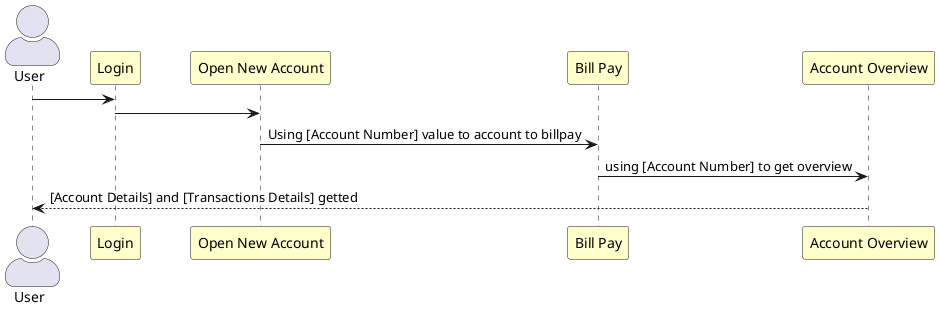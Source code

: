 @startuml ACCOUNT_OVERVIEW_TO_NEW_ACCOUNT

!pragma teoz true
skinparam ParticipantPadding 20
skinparam BoxPadding 10
skinparam actorStyle awesome

actor "User" as user
participant "Login" as login #BUSINESS
participant "Open New Account" as open_account #BUSINESS
participant "Bill Pay" as billpay #BUSINESS
participant "Account Overview" as overview #BUSINESS

user -> login
login -> open_account
open_account -> billpay: Using [Account Number] value to account to billpay
billpay -> overview: using [Account Number] to get overview
overview --> user: [Account Details] and [Transactions Details] getted
@enduml
